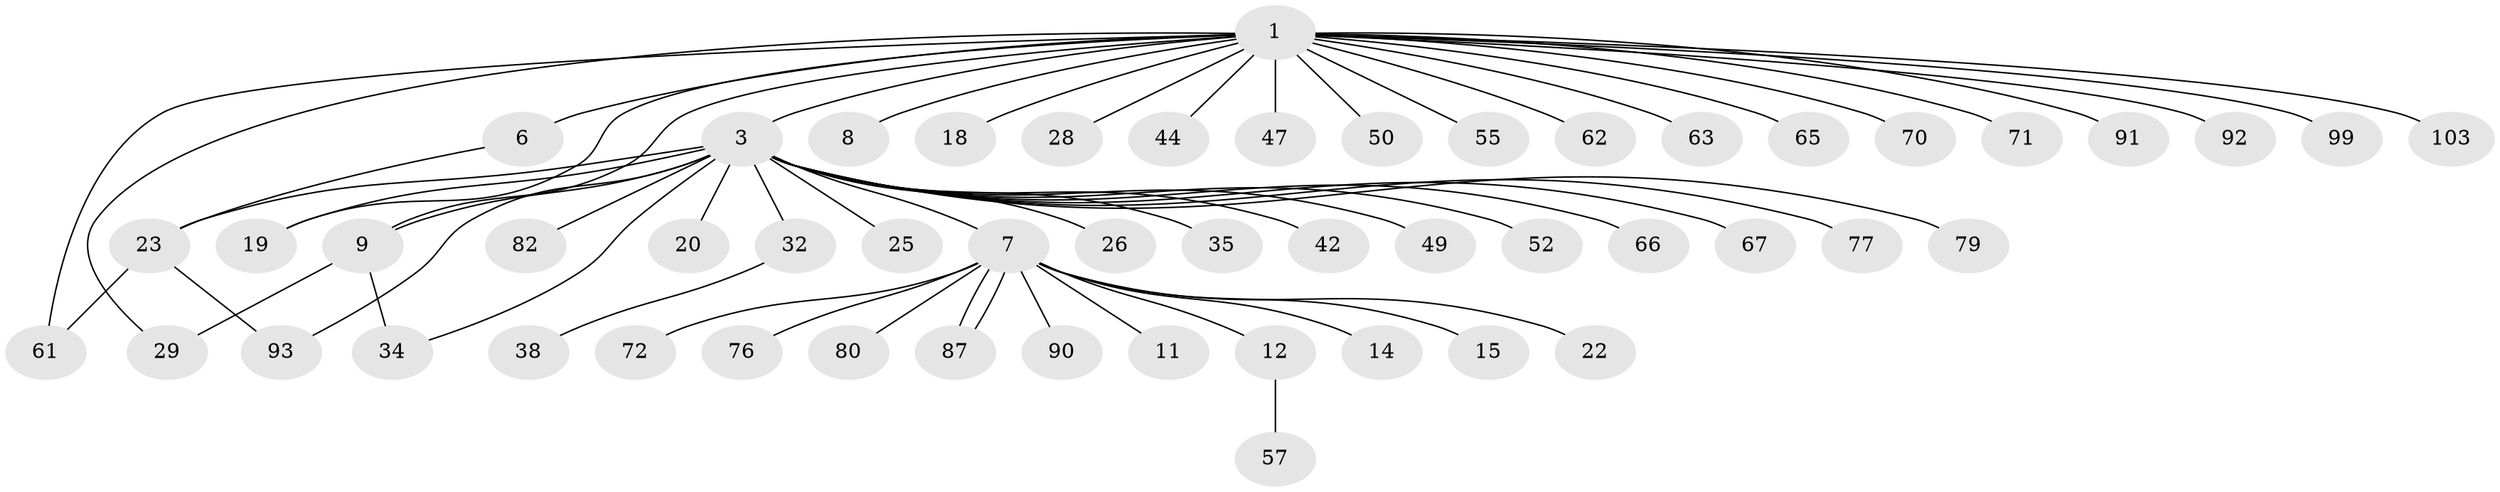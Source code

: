 // original degree distribution, {12: 0.019230769230769232, 9: 0.009615384615384616, 19: 0.009615384615384616, 8: 0.019230769230769232, 3: 0.038461538461538464, 7: 0.009615384615384616, 1: 0.6153846153846154, 6: 0.009615384615384616, 2: 0.22115384615384615, 4: 0.019230769230769232, 5: 0.028846153846153848}
// Generated by graph-tools (version 1.1) at 2025/14/03/09/25 04:14:46]
// undirected, 52 vertices, 59 edges
graph export_dot {
graph [start="1"]
  node [color=gray90,style=filled];
  1 [super="+2+39"];
  3 [super="+43+5+10+17+48+40"];
  6 [super="+16+59+58+13+33"];
  7;
  8;
  9 [super="+85+41+31"];
  11;
  12;
  14;
  15;
  18;
  19 [super="+60+27+36"];
  20;
  22;
  23 [super="+89+104+45+46+24"];
  25;
  26;
  28 [super="+94+95+78"];
  29 [super="+56"];
  32 [super="+37"];
  34;
  35 [super="+64"];
  38 [super="+53+81"];
  42;
  44;
  47;
  49;
  50;
  52;
  55;
  57;
  61 [super="+96"];
  62;
  63 [super="+98"];
  65 [super="+74"];
  66;
  67;
  70;
  71;
  72;
  76;
  77;
  79 [super="+83"];
  80;
  82;
  87;
  90;
  91;
  92;
  93 [super="+100"];
  99;
  103;
  1 -- 3;
  1 -- 19;
  1 -- 44;
  1 -- 47;
  1 -- 55;
  1 -- 63;
  1 -- 99;
  1 -- 103;
  1 -- 65;
  1 -- 6 [weight=2];
  1 -- 71;
  1 -- 8;
  1 -- 70;
  1 -- 92;
  1 -- 50;
  1 -- 18;
  1 -- 61;
  1 -- 91;
  1 -- 28;
  1 -- 29;
  1 -- 62;
  1 -- 9;
  3 -- 20;
  3 -- 26;
  3 -- 34;
  3 -- 35;
  3 -- 52;
  3 -- 66;
  3 -- 67;
  3 -- 79;
  3 -- 82;
  3 -- 93;
  3 -- 19;
  3 -- 9;
  3 -- 7;
  3 -- 32;
  3 -- 49;
  3 -- 25;
  3 -- 42;
  3 -- 77;
  3 -- 23;
  6 -- 23;
  7 -- 11;
  7 -- 12;
  7 -- 14;
  7 -- 15;
  7 -- 22;
  7 -- 72;
  7 -- 76;
  7 -- 80;
  7 -- 87;
  7 -- 87;
  7 -- 90;
  9 -- 29;
  9 -- 34;
  12 -- 57;
  23 -- 93;
  23 -- 61;
  32 -- 38;
}
